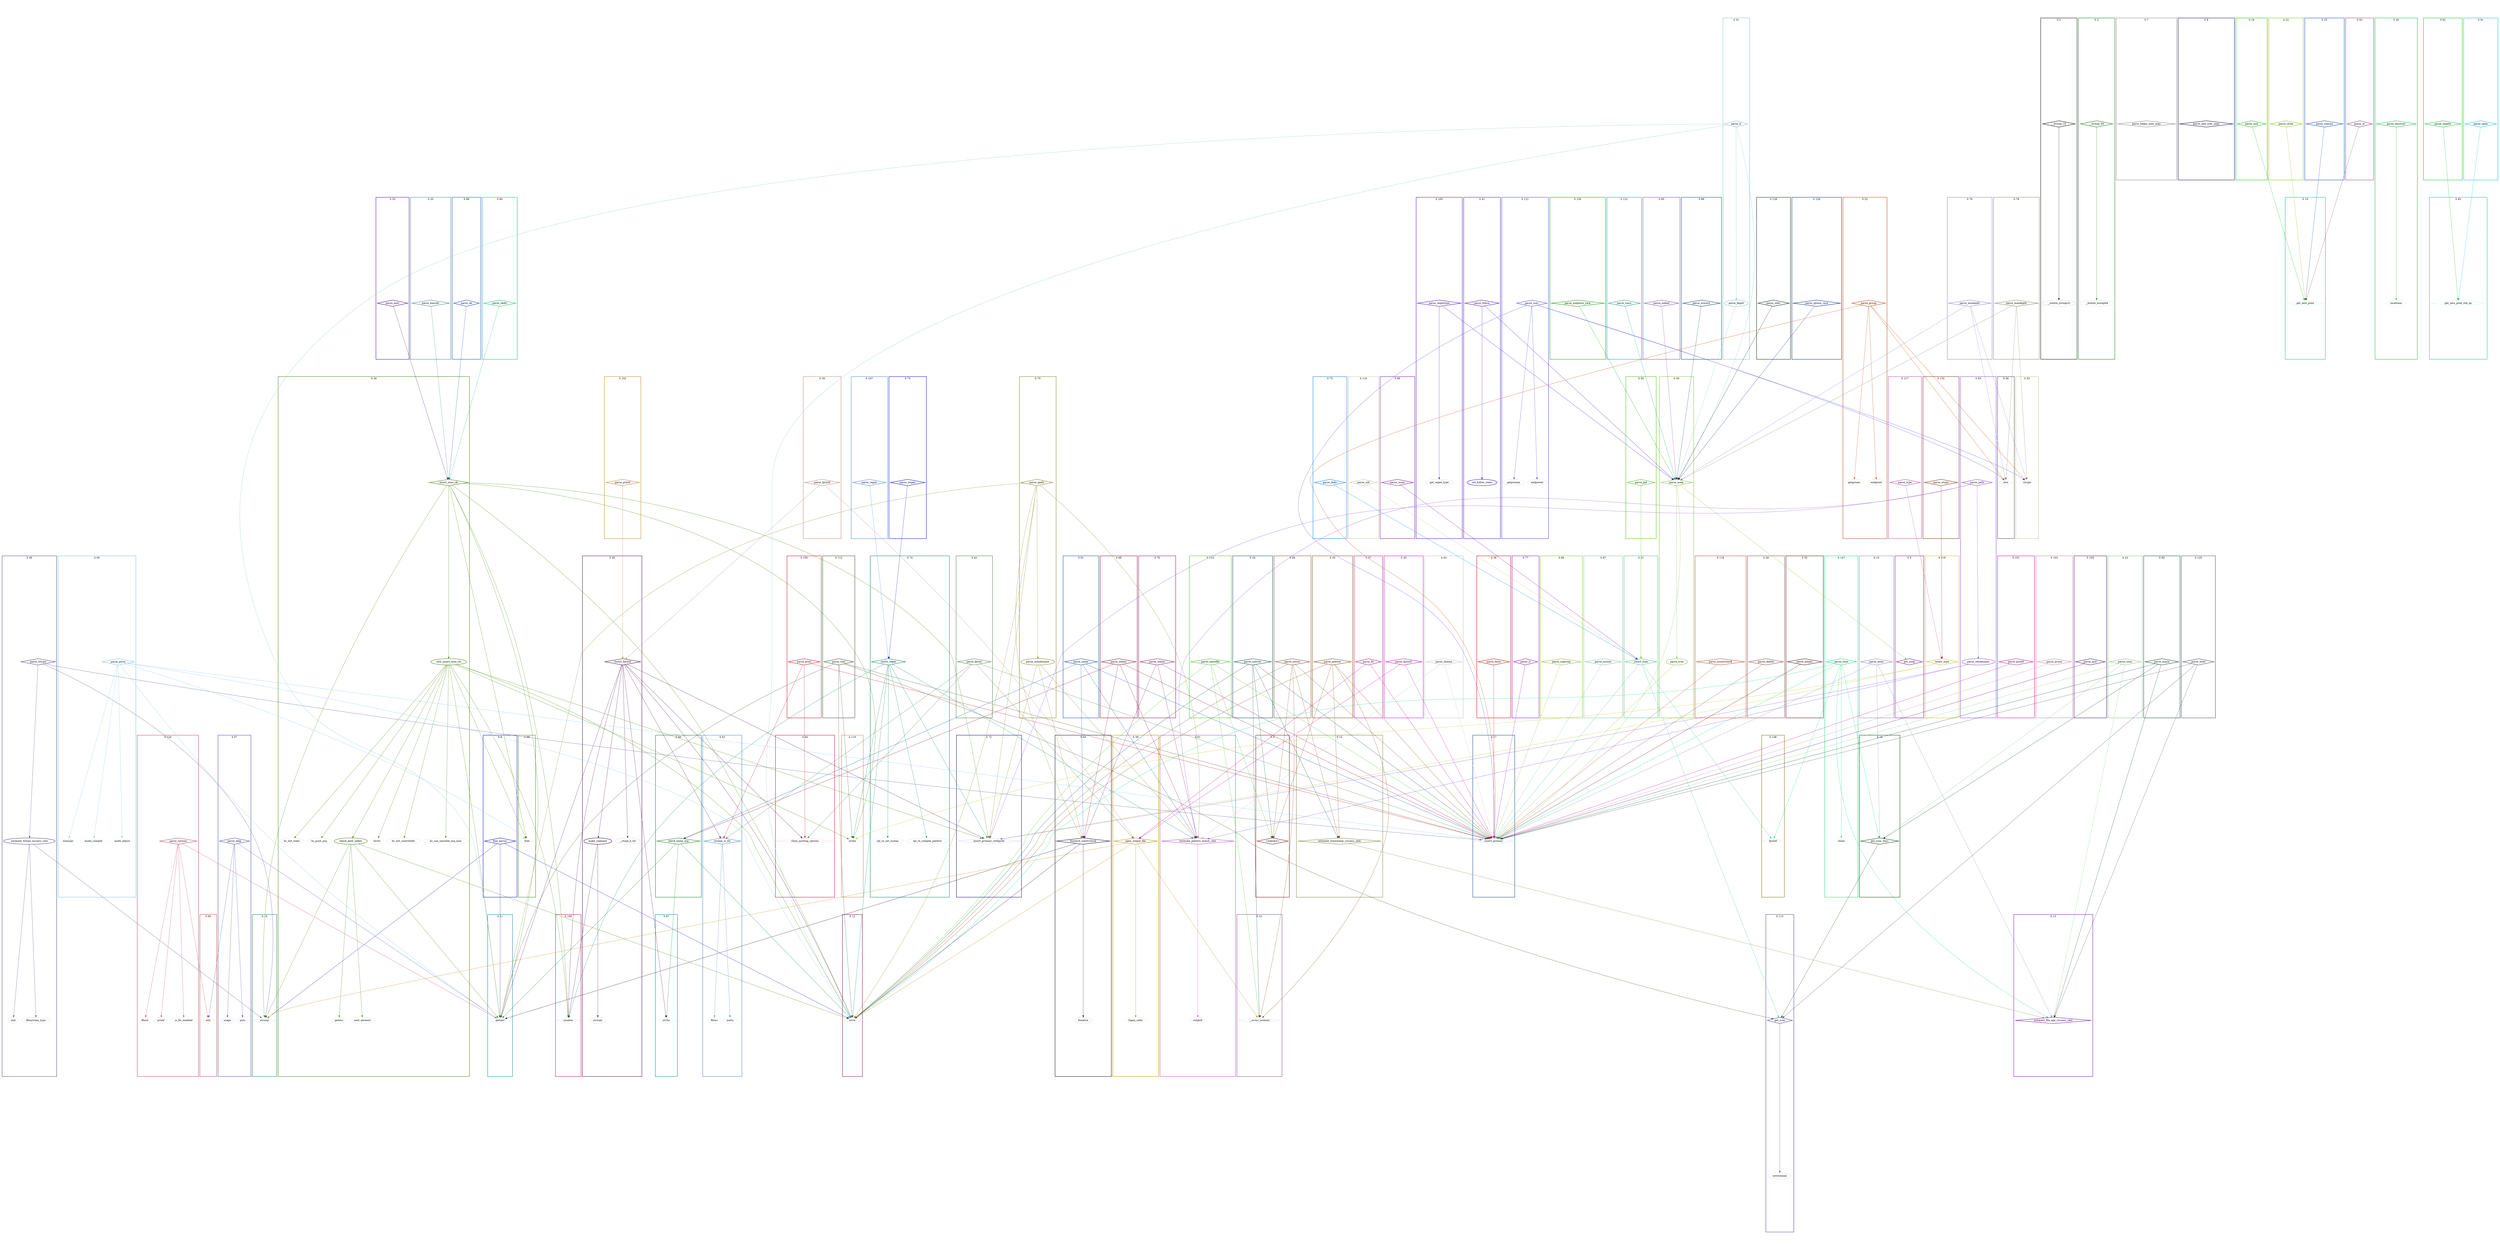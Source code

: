 digraph G {
  ratio=0.500000;
  "UV mode_adjust (97)" [label="mode_adjust", color="#80C0E0", style=dotted];
  "UV __bswap_32 (0)" [shape=diamond, label="__bswap_32", color="#000000",
                       style=bold];
  "UV free (98)" [shape=diamond, label="free", color="#408020", style=dotted];
  "UV __builtin_bswap32 (1)" [label="__builtin_bswap32", color="#000000",
                              style=dotted];
  "UV memcpy (99)" [label="memcpy", color="#80C0E0", style=dotted];
  "UV __bswap_64 (2)" [shape=diamond, label="__bswap_64", color="#008000",
                       style=bold];
  "UV __builtin_bswap64 (3)" [label="__builtin_bswap64", color="#008000",
                              style=dotted];
  "UV parse_print (100)" [shape=diamond, label="parse_print",
                          color="#C00020", style=bold];
  "UV <indirect> (4)" [shape=diamond, label="<indirect>", color="#800000",
                       style=bold];
  "UV parse_print0 (101)" [shape=diamond, label="parse_print0",
                           color="#C000A0", style=bold];
  "UV get_noop (5)" [shape=diamond, label="get_noop", color="#800080",
                     style=bold];
  "UV parse_printf (102)" [shape=diamond, label="parse_printf",
                           color="#C08020", style=bold];
  "UV set_follow_state (6)" [label="set_follow_state", color="#4000C0",
                             style=bold];
  "UV parse_prune (103)" [shape=diamond, label="parse_prune",
                          color="#C080A0", style=bold];
  "UV parse_quit (104)" [shape=diamond, label="parse_quit", color="#400060",
                         style=bold];
  "UV parse_begin_user_args (7)" [shape=diamond,
                                  label="parse_begin_user_args",
                                  color="#808080", style=bold];
  "UV parse_regextype (105)" [shape=diamond, label="parse_regextype",
                              color="#4000E0", style=bold];
  "UV parse_end_user_args (8)" [shape=diamond, label="parse_end_user_args",
                                color="#000040", style=bold];
  "UV get_regex_type (106)" [label="get_regex_type", color="#4000E0",
                             style=dotted];
  "UV find_parser (9)" [shape=diamond, label="find_parser", color="#0000C0",
                        style=bold];
  "UV strcmp (10)" [shape=diamond, label="strcmp", color="#008040",
                    style=dotted];
  "UV parse_regex (107)" [shape=diamond, label="parse_regex",
                          color="#4080E0", style=bold];
  "UV gettext (11)" [shape=diamond, label="gettext", color="#0080C0",
                     style=dotted];
  "UV xmalloc (108)" [shape=diamond, label="xmalloc", color="#C00060",
                      style=dotted];
  "UV error (12)" [shape=diamond, label="error", color="#800040",
                   style=dotted];
  "UV rpl_re_set_syntax (109)" [label="rpl_re_set_syntax", color="#008060",
                                style=dotted];
  "UV strlen (110)" [shape=diamond, label="strlen", color="#C08060",
                     style=dotted];
  "UV estimate_file_age_success_rate (13)" [shape=diamond,
                                            label="estimate_file_age_success_rate",
                                            color="#8000C0", style=bold];
  "UV rpl_re_compile_pattern (111)" [label="rpl_re_compile_pattern",
                                     color="#008060", style=dotted];
  "UV estimate_timestamp_success_rate (14)" [shape=diamond,
                                             label="estimate_timestamp_success_rate",
                                             color="#808040", style=bold];
  "UV parse_size (112)" [shape=diamond, label="parse_size", color="#404020",
                         style=bold];
  "UV parse_amin (15)" [shape=diamond, label="parse_amin", color="#8080C0",
                        style=bold];
  "UV get_num (113)" [shape=diamond, label="get_num", color="#4040A0",
                      style=bold];
  "UV get_num_days (16)" [shape=diamond, label="get_num_days",
                          color="#004000", style=bold];
  "UV insert_primary (17)" [shape=diamond, label="insert_primary",
                            color="#004080", style=dotted];
  "UV parse_samefile (114)" [shape=diamond, label="parse_samefile",
                             color="#40C020", style=bold];
  "UV parse_true (115)" [label="parse_true", color="#80C040", style=bold];
  "UV parse_and (18)" [shape=diamond, label="parse_and", color="#00C000",
                       style=bold];
  "UV get_new_pred (19)" [shape=diamond, label="get_new_pred",
                          color="#00C080", style=dotted];
  "UV parse_accesscheck (116)" [shape=diamond, label="parse_accesscheck",
                                color="#C04020", style=bold];
  "UV parse_type (117)" [shape=diamond, label="parse_type", color="#C040A0",
                         style=bold];
  "UV parse_anewer (20)" [shape=diamond, label="parse_anewer",
                          color="#804000", style=bold];
  "UV __errno_location (21)" [shape=diamond, label="__errno_location",
                              color="#804080", style=dotted];
  "UV insert_type (118)" [shape=diamond, label="insert_type",
                          color="#C0C020", style=bold];
  "UV parse_uid (119)" [shape=diamond, label="parse_uid", color="#C0C0A0",
                        style=bold];
  "UV parse_close (22)" [shape=diamond, label="parse_close", color="#80C000",
                         style=bold];
  "UV parse_used (120)" [shape=diamond, label="parse_used", color="#404060",
                         style=bold];
  "UV parse_cmin (23)" [shape=diamond, label="parse_cmin", color="#80C080",
                        style=bold];
  "UV parse_cnewer (24)" [shape=diamond, label="parse_cnewer",
                          color="#004040", style=bold];
  "UV parse_user (121)" [shape=diamond, label="parse_user", color="#4040E0",
                         style=bold];
  "UV getpwnam (122)" [label="getpwnam", color="#4040E0", style=dotted];
  "UV parse_comma (25)" [shape=diamond, label="parse_comma", color="#0040C0",
                         style=bold];
  "UV endpwent (123)" [label="endpwent", color="#4040E0", style=dotted];
  "UV parse_daystart (26)" [shape=diamond, label="parse_daystart",
                            color="#00C040", style=bold];
  "UV localtime (27)" [label="localtime", color="#00C040", style=dotted];
  "UV parse_version (124)" [shape=diamond, label="parse_version",
                            color="#C04060", style=bold];
  "UV fflush (125)" [label="fflush", color="#C04060", style=dotted];
  "UV parse_delete (28)" [shape=diamond, label="parse_delete",
                          color="#804040", style=bold];
  "UV printf (126)" [label="printf", color="#C04060", style=dotted];
  "UV parse_depth (29)" [label="parse_depth", color="#80C0C0", style=bold];
  "UV parse_noop (30)" [shape=diamond, label="parse_noop", color="#80C040",
                        style=bold];
  "UV is_fts_enabled (127)" [label="is_fts_enabled", color="#C04060",
                             style=dotted];
  "UV parse_d (31)" [shape=diamond, label="parse_d", color="#80C0C0",
                     style=bold];
  "UV parse_xdev (128)" [shape=diamond, label="parse_xdev", color="#002000",
                         style=bold];
  "UV parse_empty (32)" [shape=diamond, label="parse_empty", color="#400000",
                         style=bold];
  "UV parse_ignore_race (129)" [shape=diamond, label="parse_ignore_race",
                                color="#002080", style=bold];
  "UV parse_noignore_race (130)" [shape=diamond, label="parse_noignore_race",
                                  color="#00A000", style=bold];
  "UV parse_exec (33)" [shape=diamond, label="parse_exec", color="#400080",
                        style=bold];
  "UV insert_exec_ok (34)" [shape=diamond, label="insert_exec_ok",
                            color="#408000", style=bold];
  "UV parse_warn (131)" [shape=diamond, label="parse_warn", color="#00A080",
                         style=bold];
  "UV parse_execdir (35)" [shape=diamond, label="parse_execdir",
                           color="#408080", style=bold];
  "UV parse_xtype (132)" [shape=diamond, label="parse_xtype",
                          color="#802000", style=bold];
  "UV fileno (133)" [label="fileno", color="#4080C0", style=dotted];
  "UV parse_false (36)" [shape=diamond, label="parse_false", color="#C00000",
                         style=bold];
  "UV isatty (134)" [label="isatty", color="#4080C0", style=dotted];
  "UV parse_fls (37)" [shape=diamond, label="parse_fls", color="#C00080",
                       style=bold];
  "UV make_segment (135)" [label="make_segment", color="#400040", style=bold];
  "UV open_output_file (38)" [shape=diamond, label="open_output_file",
                              color="#C08000", style=bold];
  "UV __ctype_b_loc (136)" [label="__ctype_b_loc", color="#400040",
                            style=dotted];
  "UV parse_fprintf (39)" [shape=diamond, label="parse_fprintf",
                           color="#C08080", style=bold];
  "UV strncpy (137)" [label="strncpy", color="#400040", style=dotted];
  "UV insert_fprintf (40)" [shape=diamond, label="insert_fprintf",
                            color="#400040", style=bold];
  "UV check_path_safety (138)" [label="check_path_safety", color="#408000",
                                style=bold];
  "UV parse_follow (41)" [shape=diamond, label="parse_follow",
                          color="#4000C0", style=bold];
  "UV getenv (139)" [label="getenv", color="#408000", style=dotted];
  "UV parse_fprint (42)" [shape=diamond, label="parse_fprint",
                          color="#408040", style=bold];
  "UV next_element (140)" [label="next_element", color="#408000",
                           style=dotted];
  "UV stream_is_tty (43)" [shape=diamond, label="stream_is_tty",
                           color="#4080C0", style=bold];
  "UV new_insert_exec_ok (141)" [label="new_insert_exec_ok", color="#408000",
                                 style=bold];
  "UV clone_quoting_options (44)" [shape=diamond,
                                   label="clone_quoting_options",
                                   color="#C00040", style=dotted];
  "UV strstr (142)" [label="strstr", color="#408000", style=dotted];
  "UV parse_fprint0 (45)" [shape=diamond, label="parse_fprint0",
                           color="#C000C0", style=bold];
  "UV bc_init_controlinfo (143)" [label="bc_init_controlinfo",
                                  color="#408000", style=dotted];
  "UV estimate_fstype_success_rate (46)" [label="estimate_fstype_success_rate",
                                          color="#404080", style=bold];
  "UV bc_use_sensible_arg_max (144)" [label="bc_use_sensible_arg_max",
                                      color="#408000", style=dotted];
  "UV stat (47)" [label="stat", color="#404080", style=dotted];
  "UV bc_init_state (145)" [label="bc_init_state", color="#408000",
                            style=dotted];
  "UV filesystem_type (48)" [label="filesystem_type", color="#404080",
                             style=dotted];
  "UV bc_push_arg (146)" [label="bc_push_arg", color="#408000", style=dotted];
  "UV parse_fstype (49)" [shape=diamond, label="parse_fstype",
                          color="#404080", style=bold];
  "UV parse_gid (50)" [shape=diamond, label="parse_gid", color="#40C000",
                       style=bold];
  "UV parse_time (147)" [shape=diamond, label="parse_time", color="#00E080",
                         style=bold];
  "UV fprintf (148)" [shape=diamond, label="fprintf", color="#806000",
                      style=dotted];
  "UV insert_num (51)" [shape=diamond, label="insert_num", color="#40C080",
                        style=bold];
  "UV ctime (149)" [label="ctime", color="#00E080", style=dotted];
  "UV parse_group (52)" [shape=diamond, label="parse_group", color="#C04000",
                         style=bold];
  "UV xstrtoumax (150)" [label="xstrtoumax", color="#4040A0", style=dotted];
  "UV getgrnam (53)" [label="getgrnam", color="#C04000", style=dotted];
  "UV fopen_safer (151)" [label="fopen_safer", color="#C08000", style=dotted];
  "UV endgrent (54)" [label="endgrent", color="#C04000", style=dotted];
  "UV strspn (55)" [shape=diamond, label="strspn", color="#C0C080",
                    style=dotted];
  "UV atoi (56)" [shape=diamond, label="atoi", color="#404040", style=dotted];
  "UV parse_help (57)" [shape=diamond, label="parse_help", color="#4040C0",
                        style=bold];
  "UV usage (58)" [label="usage", color="#4040C0", style=dotted];
  "UV puts (59)" [label="puts", color="#4040C0", style=dotted];
  "UV exit (60)" [shape=diamond, label="exit", color="#C04040", style=dotted];
  "UV estimate_pattern_match_rate (61)" [shape=diamond,
                                         label="estimate_pattern_match_rate",
                                         color="#C040C0", style=bold];
  "UV strpbrk (62)" [label="strpbrk", color="#C040C0", style=dotted];
  "UV parse_ilname (63)" [shape=diamond, label="parse_ilname",
                          color="#C0C0C0", style=bold];
  "UV fnmatch_sanitycheck (64)" [shape=diamond, label="fnmatch_sanitycheck",
                                 color="#000020", style=bold];
  "UV fnmatch (65)" [label="fnmatch", color="#000020", style=dotted];
  "UV check_name_arg (66)" [shape=diamond, label="check_name_arg",
                            color="#008020", style=bold];
  "UV strchr (67)" [shape=diamond, label="strchr", color="#0080A0",
                    style=dotted];
  "UV parse_iname (68)" [shape=diamond, label="parse_iname", color="#800020",
                         style=bold];
  "UV parse_inum (69)" [shape=diamond, label="parse_inum", color="#8000A0",
                        style=bold];
  "UV parse_ipath (70)" [shape=diamond, label="parse_ipath", color="#808020",
                         style=bold];
  "UV parse_iwholename (71)" [label="parse_iwholename", color="#808020",
                              style=bold];
  "UV insert_primary_withpred (72)" [shape=diamond,
                                     label="insert_primary_withpred",
                                     color="#000060", style=dotted];
  "UV parse_iregex (73)" [shape=diamond, label="parse_iregex",
                          color="#0000E0", style=bold];
  "UV insert_regex (74)" [shape=diamond, label="insert_regex",
                          color="#008060", style=bold];
  "UV parse_links (75)" [shape=diamond, label="parse_links", color="#0080E0",
                         style=bold];
  "UV parse_lname (76)" [shape=diamond, label="parse_lname", color="#800060",
                         style=bold];
  "UV parse_ls (77)" [shape=diamond, label="parse_ls", color="#8000E0",
                      style=bold];
  "UV parse_maxdepth (78)" [shape=diamond, label="parse_maxdepth",
                            color="#808060", style=bold];
  "UV parse_mindepth (79)" [shape=diamond, label="parse_mindepth",
                            color="#8080E0", style=bold];
  "UV parse_mmin (80)" [shape=diamond, label="parse_mmin", color="#004020",
                        style=bold];
  "UV parse_name (81)" [shape=diamond, label="parse_name", color="#0040A0",
                        style=bold];
  "UV parse_negate (82)" [shape=diamond, label="parse_negate",
                          color="#00C020", style=bold];
  "UV get_new_pred_chk_op (83)" [shape=diamond, label="get_new_pred_chk_op",
                                 color="#00C0A0", style=dotted];
  "UV parse_newer (84)" [shape=diamond, label="parse_newer", color="#804020",
                         style=bold];
  "UV parse_noleaf (85)" [shape=diamond, label="parse_noleaf",
                          color="#8040A0", style=bold];
  "UV parse_nogroup (86)" [shape=diamond, label="parse_nogroup",
                           color="#80C020", style=bold];
  "UV parse_nouser (87)" [shape=diamond, label="parse_nouser",
                          color="#80C0A0", style=bold];
  "UV parse_nowarn (88)" [shape=diamond, label="parse_nowarn",
                          color="#004060", style=bold];
  "UV parse_ok (89)" [shape=diamond, label="parse_ok", color="#0040E0",
                      style=bold];
  "UV parse_okdir (90)" [shape=diamond, label="parse_okdir", color="#00C060",
                         style=bold];
  "UV parse_open (91)" [shape=diamond, label="parse_open", color="#00C0E0",
                        style=bold];
  "UV parse_or (92)" [shape=diamond, label="parse_or", color="#804060",
                      style=bold];
  "UV parse_path (93)" [shape=diamond, label="parse_path", color="#8040E0",
                        style=bold];
  "UV parse_wholename (94)" [label="parse_wholename", color="#8040E0",
                             style=bold];
  "UV parse_perm (95)" [shape=diamond, label="parse_perm", color="#80C0E0",
                        style=bold];
  "UV mode_compile (96)" [label="mode_compile", color="#80C0E0", style=dotted];
  
  subgraph cluster_93 { label="S 93";
    color="#8040E0";
    style=bold;
    "UV parse_wholename (94)";"UV parse_path (93)"; };
  subgraph cluster_100 { label="S 100";
    color="#C00020";
    style=bold;
    "UV parse_print (100)"; };
  subgraph cluster_95 { label="S 95";
    color="#80C0E0";
    style=bold;
    "UV mode_compile (96)";"UV parse_perm (95)";"UV memcpy (99)";"UV mode_adjust (97)"; };
  subgraph cluster_101 { label="S 101";
    color="#C000A0";
    style=bold;
    "UV parse_print0 (101)"; };
  subgraph cluster_60 { label="S 60";
    color="#C04040";
    style=bold;
    "UV exit (60)"; };
  subgraph cluster_102 { label="S 102";
    color="#C08020";
    style=bold;
    "UV parse_printf (102)"; };
  subgraph cluster_61 { label="S 61";
    color="#C040C0";
    style=bold;
    "UV strpbrk (62)";"UV estimate_pattern_match_rate (61)"; };
  subgraph cluster_103 { label="S 103";
    color="#C080A0";
    style=bold;
    "UV parse_prune (103)"; };
  subgraph cluster_98 { label="S 98";
    color="#408020";
    style=bold;
    "UV free (98)"; };
  subgraph cluster_104 { label="S 104";
    color="#400060";
    style=bold;
    "UV parse_quit (104)"; };
  subgraph cluster_63 { label="S 63";
    color="#C0C0C0";
    style=bold;
    "UV parse_ilname (63)"; };
  subgraph cluster_105 { label="S 105";
    color="#4000E0";
    style=bold;
    "UV get_regex_type (106)";"UV parse_regextype (105)"; };
  subgraph cluster_64 { label="S 64";
    color="#000020";
    style=bold;
    "UV fnmatch (65)";"UV fnmatch_sanitycheck (64)"; };
  subgraph cluster_107 { label="S 107";
    color="#4080E0";
    style=bold;
    "UV parse_regex (107)"; };
  subgraph cluster_66 { label="S 66";
    color="#008020";
    style=bold;
    "UV check_name_arg (66)"; };
  subgraph cluster_108 { label="S 108";
    color="#C00060";
    style=bold;
    "UV xmalloc (108)"; };
  subgraph cluster_30 { label="S 30";
    color="#80C040";
    style=bold;
    "UV parse_noop (30)";"UV parse_true (115)"; };
  subgraph cluster_67 { label="S 67";
    color="#0080A0";
    style=bold;
    "UV strchr (67)"; };
  subgraph cluster_31 { label="S 31";
    color="#80C0C0";
    style=bold;
    "UV parse_d (31)";"UV parse_depth (29)"; };
  subgraph cluster_68 { label="S 68";
    color="#800020";
    style=bold;
    "UV parse_iname (68)"; };
  subgraph cluster_32 { label="S 32";
    color="#400000";
    style=bold;
    "UV parse_empty (32)"; };
  subgraph cluster_69 { label="S 69";
    color="#8000A0";
    style=bold;
    "UV parse_inum (69)"; };
  subgraph cluster_33 { label="S 33";
    color="#400080";
    style=bold;
    "UV parse_exec (33)"; };
  subgraph cluster_34 { label="S 34";
    color="#408000";
    style=bold;
    "UV bc_push_arg (146)";"UV bc_init_state (145)";"UV bc_use_sensible_arg_max (144)";"UV bc_init_controlinfo (143)";"UV strstr (142)";"UV new_insert_exec_ok (141)";"UV next_element (140)";"UV getenv (139)";"UV check_path_safety (138)";"UV insert_exec_ok (34)"; };
  subgraph cluster_35 { label="S 35";
    color="#408080";
    style=bold;
    "UV parse_execdir (35)"; };
  subgraph cluster_36 { label="S 36";
    color="#C00000";
    style=bold;
    "UV parse_false (36)"; };
  subgraph cluster_37 { label="S 37";
    color="#C00080";
    style=bold;
    "UV parse_fls (37)"; };
  subgraph cluster_38 { label="S 38";
    color="#C08000";
    style=bold;
    "UV fopen_safer (151)";"UV open_output_file (38)"; };
  subgraph cluster_39 { label="S 39";
    color="#C08080";
    style=bold;
    "UV parse_fprintf (39)"; };
  subgraph cluster_110 { label="S 110";
    color="#C08060";
    style=bold;
    "UV strlen (110)"; };
  subgraph cluster_147 { label="S 147";
    color="#00E080";
    style=bold;
    "UV ctime (149)";"UV parse_time (147)"; };
  subgraph cluster_70 { label="S 70";
    color="#808020";
    style=bold;
    "UV parse_iwholename (71)";"UV parse_ipath (70)"; };
  subgraph cluster_148 { label="S 148";
    color="#806000";
    style=bold;
    "UV fprintf (148)"; };
  subgraph cluster_112 { label="S 112";
    color="#404020";
    style=bold;
    "UV parse_size (112)"; };
  subgraph cluster_113 { label="S 113";
    color="#4040A0";
    style=bold;
    "UV xstrtoumax (150)";"UV get_num (113)"; };
  subgraph cluster_72 { label="S 72";
    color="#000060";
    style=bold;
    "UV insert_primary_withpred (72)"; };
  subgraph cluster_114 { label="S 114";
    color="#40C020";
    style=bold;
    "UV parse_samefile (114)"; };
  subgraph cluster_73 { label="S 73";
    color="#0000E0";
    style=bold;
    "UV parse_iregex (73)"; };
  subgraph cluster_116 { label="S 116";
    color="#C04020";
    style=bold;
    "UV parse_accesscheck (116)"; };
  subgraph cluster_74 { label="S 74";
    color="#008060";
    style=bold;
    "UV insert_regex (74)";"UV rpl_re_compile_pattern (111)";"UV rpl_re_set_syntax (109)"; };
  subgraph cluster_75 { label="S 75";
    color="#0080E0";
    style=bold;
    "UV parse_links (75)"; };
  subgraph cluster_117 { label="S 117";
    color="#C040A0";
    style=bold;
    "UV parse_type (117)"; };
  subgraph cluster_76 { label="S 76";
    color="#800060";
    style=bold;
    "UV parse_lname (76)"; };
  subgraph cluster_118 { label="S 118";
    color="#C0C020";
    style=bold;
    "UV insert_type (118)"; };
  subgraph cluster_40 { label="S 40";
    color="#400040";
    style=bold;
    "UV insert_fprintf (40)";"UV strncpy (137)";"UV __ctype_b_loc (136)";"UV make_segment (135)"; };
  subgraph cluster_77 { label="S 77";
    color="#8000E0";
    style=bold;
    "UV parse_ls (77)"; };
  subgraph cluster_119 { label="S 119";
    color="#C0C0A0";
    style=bold;
    "UV parse_uid (119)"; };
  subgraph cluster_41 { label="S 41";
    color="#4000C0";
    style=bold;
    "UV parse_follow (41)";"UV set_follow_state (6)"; };
  subgraph cluster_78 { label="S 78";
    color="#808060";
    style=bold;
    "UV parse_maxdepth (78)"; };
  subgraph cluster_42 { label="S 42";
    color="#408040";
    style=bold;
    "UV parse_fprint (42)"; };
  subgraph cluster_79 { label="S 79";
    color="#8080E0";
    style=bold;
    "UV parse_mindepth (79)"; };
  subgraph cluster_43 { label="S 43";
    color="#4080C0";
    style=bold;
    "UV stream_is_tty (43)";"UV isatty (134)";"UV fileno (133)"; };
  subgraph cluster_44 { label="S 44";
    color="#C00040";
    style=bold;
    "UV clone_quoting_options (44)"; };
  subgraph cluster_45 { label="S 45";
    color="#C000C0";
    style=bold;
    "UV parse_fprint0 (45)"; };
  subgraph cluster_10 { label="S 10";
    color="#008040";
    style=bold;
    "UV strcmp (10)"; };
  subgraph cluster_11 { label="S 11";
    color="#0080C0";
    style=bold;
    "UV gettext (11)"; };
  subgraph cluster_12 { label="S 12";
    color="#800040";
    style=bold;
    "UV error (12)"; };
  subgraph cluster_49 { label="S 49";
    color="#404080";
    style=bold;
    "UV parse_fstype (49)";"UV filesystem_type (48)";"UV stat (47)";"UV estimate_fstype_success_rate (46)"; };
  subgraph cluster_13 { label="S 13";
    color="#8000C0";
    style=bold;
    "UV estimate_file_age_success_rate (13)"; };
  subgraph cluster_14 { label="S 14";
    color="#808040";
    style=bold;
    "UV estimate_timestamp_success_rate (14)"; };
  subgraph cluster_120 { label="S 120";
    color="#404060";
    style=bold;
    "UV parse_used (120)"; };
  subgraph cluster_15 { label="S 15";
    color="#8080C0";
    style=bold;
    "UV parse_amin (15)"; };
  subgraph cluster_121 { label="S 121";
    color="#4040E0";
    style=bold;
    "UV endpwent (123)";"UV getpwnam (122)";"UV parse_user (121)"; };
  subgraph cluster_16 { label="S 16";
    color="#004000";
    style=bold;
    "UV get_num_days (16)"; };
  subgraph cluster_80 { label="S 80";
    color="#004020";
    style=bold;
    "UV parse_mmin (80)"; };
  subgraph cluster_17 { label="S 17";
    color="#004080";
    style=bold;
    "UV insert_primary (17)"; };
  subgraph cluster_81 { label="S 81";
    color="#0040A0";
    style=bold;
    "UV parse_name (81)"; };
  subgraph cluster_18 { label="S 18";
    color="#00C000";
    style=bold;
    "UV parse_and (18)"; };
  subgraph cluster_82 { label="S 82";
    color="#00C020";
    style=bold;
    "UV parse_negate (82)"; };
  subgraph cluster_124 { label="S 124";
    color="#C04060";
    style=bold;
    "UV is_fts_enabled (127)";"UV printf (126)";"UV fflush (125)";"UV parse_version (124)"; };
  subgraph cluster_19 { label="S 19";
    color="#00C080";
    style=bold;
    "UV get_new_pred (19)"; };
  subgraph cluster_83 { label="S 83";
    color="#00C0A0";
    style=bold;
    "UV get_new_pred_chk_op (83)"; };
  subgraph cluster_84 { label="S 84";
    color="#804020";
    style=bold;
    "UV parse_newer (84)"; };
  subgraph cluster_85 { label="S 85";
    color="#8040A0";
    style=bold;
    "UV parse_noleaf (85)"; };
  subgraph cluster_86 { label="S 86";
    color="#80C020";
    style=bold;
    "UV parse_nogroup (86)"; };
  subgraph cluster_50 { label="S 50";
    color="#40C000";
    style=bold;
    "UV parse_gid (50)"; };
  subgraph cluster_128 { label="S 128";
    color="#002000";
    style=bold;
    "UV parse_xdev (128)"; };
  subgraph cluster_87 { label="S 87";
    color="#80C0A0";
    style=bold;
    "UV parse_nouser (87)"; };
  subgraph cluster_51 { label="S 51";
    color="#40C080";
    style=bold;
    "UV insert_num (51)"; };
  subgraph cluster_0 { label="S 0";
    color="#000000";
    style=bold;
    "UV __builtin_bswap32 (1)";"UV __bswap_32 (0)"; };
  subgraph cluster_129 { label="S 129";
    color="#002080";
    style=bold;
    "UV parse_ignore_race (129)"; };
  subgraph cluster_88 { label="S 88";
    color="#004060";
    style=bold;
    "UV parse_nowarn (88)"; };
  subgraph cluster_52 { label="S 52";
    color="#C04000";
    style=bold;
    "UV endgrent (54)";"UV getgrnam (53)";"UV parse_group (52)"; };
  subgraph cluster_89 { label="S 89";
    color="#0040E0";
    style=bold;
    "UV parse_ok (89)"; };
  subgraph cluster_2 { label="S 2";
    color="#008000";
    style=bold;
    "UV __builtin_bswap64 (3)";"UV __bswap_64 (2)"; };
  subgraph cluster_55 { label="S 55";
    color="#C0C080";
    style=bold;
    "UV strspn (55)"; };
  subgraph cluster_4 { label="S 4";
    color="#800000";
    style=bold;
    "UV <indirect> (4)"; };
  subgraph cluster_56 { label="S 56";
    color="#404040";
    style=bold;
    "UV atoi (56)"; };
  subgraph cluster_5 { label="S 5";
    color="#800080";
    style=bold;
    "UV get_noop (5)"; };
  subgraph cluster_20 { label="S 20";
    color="#804000";
    style=bold;
    "UV parse_anewer (20)"; };
  subgraph cluster_57 { label="S 57";
    color="#4040C0";
    style=bold;
    "UV puts (59)";"UV usage (58)";"UV parse_help (57)"; };
  subgraph cluster_21 { label="S 21";
    color="#804080";
    style=bold;
    "UV __errno_location (21)"; };
  subgraph cluster_7 { label="S 7";
    color="#808080";
    style=bold;
    "UV parse_begin_user_args (7)"; };
  subgraph cluster_22 { label="S 22";
    color="#80C000";
    style=bold;
    "UV parse_close (22)"; };
  subgraph cluster_8 { label="S 8";
    color="#000040";
    style=bold;
    "UV parse_end_user_args (8)"; };
  subgraph cluster_23 { label="S 23";
    color="#80C080";
    style=bold;
    "UV parse_cmin (23)"; };
  subgraph cluster_9 { label="S 9";
    color="#0000C0";
    style=bold;
    "UV find_parser (9)"; };
  subgraph cluster_24 { label="S 24";
    color="#004040";
    style=bold;
    "UV parse_cnewer (24)"; };
  subgraph cluster_130 { label="S 130";
    color="#00A000";
    style=bold;
    "UV parse_noignore_race (130)"; };
  subgraph cluster_25 { label="S 25";
    color="#0040C0";
    style=bold;
    "UV parse_comma (25)"; };
  subgraph cluster_131 { label="S 131";
    color="#00A080";
    style=bold;
    "UV parse_warn (131)"; };
  subgraph cluster_26 { label="S 26";
    color="#00C040";
    style=bold;
    "UV localtime (27)";"UV parse_daystart (26)"; };
  subgraph cluster_90 { label="S 90";
    color="#00C060";
    style=bold;
    "UV parse_okdir (90)"; };
  subgraph cluster_132 { label="S 132";
    color="#802000";
    style=bold;
    "UV parse_xtype (132)"; };
  subgraph cluster_91 { label="S 91";
    color="#00C0E0";
    style=bold;
    "UV parse_open (91)"; };
  subgraph cluster_28 { label="S 28";
    color="#804040";
    style=bold;
    "UV parse_delete (28)"; };
  subgraph cluster_92 { label="S 92";
    color="#804060";
    style=bold;
    "UV parse_or (92)"; };
  
  "UV __bswap_32 (0)" -> "UV __builtin_bswap32 (1)" [color="#000000"];
  "UV __bswap_64 (2)" -> "UV __builtin_bswap64 (3)" [color="#008000"];
  "UV parse_print (100)" -> "UV insert_primary (17)" [color="#C00020"];
  "UV parse_print (100)" -> "UV stream_is_tty (43)" [color="#C00020"];
  "UV parse_print (100)" -> "UV clone_quoting_options (44)" [color="#C00020"];
  "UV parse_print0 (101)" -> "UV insert_primary (17)" [color="#C000A0"];
  "UV parse_printf (102)" -> "UV insert_fprintf (40)" [color="#C08020"];
  "UV parse_prune (103)" -> "UV insert_primary (17)" [color="#C080A0"];
  "UV parse_quit (104)" -> "UV insert_primary (17)" [color="#400060"];
  "UV parse_regextype (105)" -> "UV parse_noop (30)" [color="#4000E0"];
  "UV parse_regextype (105)" -> "UV get_regex_type (106)" [color="#4000E0"];
  "UV find_parser (9)" -> "UV strcmp (10)" [color="#0000C0"];
  "UV find_parser (9)" -> "UV gettext (11)" [color="#0000C0"];
  "UV find_parser (9)" -> "UV error (12)" [color="#0000C0"];
  "UV parse_regex (107)" -> "UV insert_regex (74)" [color="#4080E0"];
  "UV estimate_timestamp_success_rate (14)" -> "UV estimate_file_age_success_rate (13)" [
  color="#808040"];
  "UV parse_size (112)" -> "UV gettext (11)" [color="#404020"];
  "UV parse_size (112)" -> "UV error (12)" [color="#404020"];
  "UV parse_size (112)" -> "UV insert_primary (17)" [color="#404020"];
  "UV parse_size (112)" -> "UV strlen (110)" [color="#404020"];
  "UV parse_size (112)" -> "UV get_num (113)" [color="#404020"];
  "UV parse_amin (15)" -> "UV estimate_file_age_success_rate (13)" [color="#8080C0"];
  "UV parse_amin (15)" -> "UV get_num_days (16)" [color="#8080C0"];
  "UV parse_amin (15)" -> "UV insert_primary (17)" [color="#8080C0"];
  "UV get_num (113)" -> "UV xstrtoumax (150)" [color="#4040A0"];
  "UV get_num_days (16)" -> "UV get_num (113)" [color="#004000"];
  "UV parse_samefile (114)" -> "UV <indirect> (4)" [color="#40C020"];
  "UV parse_samefile (114)" -> "UV error (12)" [color="#40C020"];
  "UV parse_samefile (114)" -> "UV insert_primary (17)" [color="#40C020"];
  "UV parse_samefile (114)" -> "UV __errno_location (21)" [color="#40C020"];
  "UV parse_true (115)" -> "UV insert_primary (17)" [color="#80C040"];
  "UV parse_and (18)" -> "UV get_new_pred (19)" [color="#00C000"];
  "UV parse_accesscheck (116)" -> "UV insert_primary (17)" [color="#C04020"];
  "UV parse_type (117)" -> "UV insert_type (118)" [color="#C040A0"];
  "UV parse_anewer (20)" -> "UV <indirect> (4)" [color="#804000"];
  "UV parse_anewer (20)" -> "UV error (12)" [color="#804000"];
  "UV parse_anewer (20)" -> "UV estimate_timestamp_success_rate (14)" [
  color="#804000"];
  "UV parse_anewer (20)" -> "UV insert_primary (17)" [color="#804000"];
  "UV parse_anewer (20)" -> "UV __errno_location (21)" [color="#804000"];
  "UV insert_type (118)" -> "UV insert_primary_withpred (72)" [color="#C0C020"];
  "UV insert_type (118)" -> "UV strlen (110)" [color="#C0C020"];
  "UV parse_uid (119)" -> "UV insert_num (51)" [color="#C0C0A0"];
  "UV parse_close (22)" -> "UV get_new_pred (19)" [color="#80C000"];
  "UV parse_used (120)" -> "UV estimate_file_age_success_rate (13)" [
  color="#404060"];
  "UV parse_used (120)" -> "UV insert_primary (17)" [color="#404060"];
  "UV parse_used (120)" -> "UV get_num (113)" [color="#404060"];
  "UV parse_cmin (23)" -> "UV estimate_file_age_success_rate (13)" [color="#80C080"];
  "UV parse_cmin (23)" -> "UV get_num_days (16)" [color="#80C080"];
  "UV parse_cmin (23)" -> "UV insert_primary (17)" [color="#80C080"];
  "UV parse_cnewer (24)" -> "UV <indirect> (4)" [color="#004040"];
  "UV parse_cnewer (24)" -> "UV error (12)" [color="#004040"];
  "UV parse_cnewer (24)" -> "UV estimate_timestamp_success_rate (14)" [
  color="#004040"];
  "UV parse_cnewer (24)" -> "UV insert_primary (17)" [color="#004040"];
  "UV parse_cnewer (24)" -> "UV __errno_location (21)" [color="#004040"];
  "UV parse_user (121)" -> "UV insert_primary (17)" [color="#4040E0"];
  "UV parse_user (121)" -> "UV strspn (55)" [color="#4040E0"];
  "UV parse_user (121)" -> "UV atoi (56)" [color="#4040E0"];
  "UV parse_user (121)" -> "UV getpwnam (122)" [color="#4040E0"];
  "UV parse_user (121)" -> "UV endpwent (123)" [color="#4040E0"];
  "UV parse_comma (25)" -> "UV get_new_pred (19)" [color="#0040C0"];
  "UV parse_daystart (26)" -> "UV localtime (27)" [color="#00C040"];
  "UV parse_version (124)" -> "UV gettext (11)" [color="#C04060"];
  "UV parse_version (124)" -> "UV exit (60)" [color="#C04060"];
  "UV parse_version (124)" -> "UV fflush (125)" [color="#C04060"];
  "UV parse_version (124)" -> "UV printf (126)" [color="#C04060"];
  "UV parse_version (124)" -> "UV is_fts_enabled (127)" [color="#C04060"];
  "UV parse_delete (28)" -> "UV insert_primary (17)" [color="#804040"];
  "UV parse_depth (29)" -> "UV parse_noop (30)" [color="#80C0C0"];
  "UV parse_noop (30)" -> "UV get_noop (5)" [color="#80C040"];
  "UV parse_noop (30)" -> "UV insert_primary (17)" [color="#80C040"];
  "UV parse_noop (30)" -> "UV parse_true (115)" [color="#80C040"];
  "UV parse_d (31)" -> "UV gettext (11)" [color="#80C0C0"];
  "UV parse_d (31)" -> "UV error (12)" [color="#80C0C0"];
  "UV parse_d (31)" -> "UV parse_depth (29)" [color="#80C0C0"];
  "UV parse_d (31)" -> "UV parse_noop (30)" [color="#80C0C0"];
  "UV parse_xdev (128)" -> "UV parse_noop (30)" [color="#002000"];
  "UV parse_empty (32)" -> "UV insert_primary (17)" [color="#400000"];
  "UV parse_ignore_race (129)" -> "UV parse_noop (30)" [color="#002080"];
  "UV parse_noignore_race (130)" -> "UV parse_noop (30)" [color="#00A000"];
  "UV parse_exec (33)" -> "UV insert_exec_ok (34)" [color="#400080"];
  "UV insert_exec_ok (34)" -> "UV strcmp (10)" [color="#408000"];
  "UV insert_exec_ok (34)" -> "UV gettext (11)" [color="#408000"];
  "UV insert_exec_ok (34)" -> "UV error (12)" [color="#408000"];
  "UV insert_exec_ok (34)" -> "UV insert_primary_withpred (72)" [color="#408000"];
  "UV insert_exec_ok (34)" -> "UV free (98)" [color="#408000"];
  "UV insert_exec_ok (34)" -> "UV xmalloc (108)" [color="#408000"];
  "UV insert_exec_ok (34)" -> "UV strlen (110)" [color="#408000"];
  "UV insert_exec_ok (34)" -> "UV new_insert_exec_ok (141)" [color="#408000"];
  "UV parse_warn (131)" -> "UV parse_noop (30)" [color="#00A080"];
  "UV parse_execdir (35)" -> "UV insert_exec_ok (34)" [color="#408080"];
  "UV parse_xtype (132)" -> "UV insert_type (118)" [color="#802000"];
  "UV parse_false (36)" -> "UV insert_primary (17)" [color="#C00000"];
  "UV parse_fls (37)" -> "UV insert_primary (17)" [color="#C00080"];
  "UV parse_fls (37)" -> "UV open_output_file (38)" [color="#C00080"];
  "UV make_segment (135)" -> "UV xmalloc (108)" [color="#400040"];
  "UV make_segment (135)" -> "UV strncpy (137)" [color="#400040"];
  "UV open_output_file (38)" -> "UV strcmp (10)" [color="#C08000"];
  "UV open_output_file (38)" -> "UV error (12)" [color="#C08000"];
  "UV open_output_file (38)" -> "UV __errno_location (21)" [color="#C08000"];
  "UV open_output_file (38)" -> "UV fopen_safer (151)" [color="#C08000"];
  "UV parse_fprintf (39)" -> "UV open_output_file (38)" [color="#C08080"];
  "UV parse_fprintf (39)" -> "UV insert_fprintf (40)" [color="#C08080"];
  "UV insert_fprintf (40)" -> "UV gettext (11)" [color="#400040"];
  "UV insert_fprintf (40)" -> "UV error (12)" [color="#400040"];
  "UV insert_fprintf (40)" -> "UV stream_is_tty (43)" [color="#400040"];
  "UV insert_fprintf (40)" -> "UV clone_quoting_options (44)" [color="#400040"];
  "UV insert_fprintf (40)" -> "UV strchr (67)" [color="#400040"];
  "UV insert_fprintf (40)" -> "UV insert_primary_withpred (72)" [color="#400040"];
  "UV insert_fprintf (40)" -> "UV xmalloc (108)" [color="#400040"];
  "UV insert_fprintf (40)" -> "UV make_segment (135)" [color="#400040"];
  "UV insert_fprintf (40)" -> "UV __ctype_b_loc (136)" [color="#400040"];
  "UV check_path_safety (138)" -> "UV strcmp (10)" [color="#408000"];
  "UV check_path_safety (138)" -> "UV gettext (11)" [color="#408000"];
  "UV check_path_safety (138)" -> "UV error (12)" [color="#408000"];
  "UV check_path_safety (138)" -> "UV getenv (139)" [color="#408000"];
  "UV check_path_safety (138)" -> "UV next_element (140)" [color="#408000"];
  "UV parse_follow (41)" -> "UV set_follow_state (6)" [color="#4000C0"];
  "UV parse_follow (41)" -> "UV parse_noop (30)" [color="#4000C0"];
  "UV parse_fprint (42)" -> "UV insert_primary (17)" [color="#408040"];
  "UV parse_fprint (42)" -> "UV open_output_file (38)" [color="#408040"];
  "UV parse_fprint (42)" -> "UV stream_is_tty (43)" [color="#408040"];
  "UV parse_fprint (42)" -> "UV clone_quoting_options (44)" [color="#408040"];
  "UV stream_is_tty (43)" -> "UV fileno (133)" [color="#4080C0"];
  "UV stream_is_tty (43)" -> "UV isatty (134)" [color="#4080C0"];
  "UV new_insert_exec_ok (141)" -> "UV gettext (11)" [color="#408000"];
  "UV new_insert_exec_ok (141)" -> "UV error (12)" [color="#408000"];
  "UV new_insert_exec_ok (141)" -> "UV insert_primary_withpred (72)" [
  color="#408000"];
  "UV new_insert_exec_ok (141)" -> "UV free (98)" [color="#408000"];
  "UV new_insert_exec_ok (141)" -> "UV xmalloc (108)" [color="#408000"];
  "UV new_insert_exec_ok (141)" -> "UV strlen (110)" [color="#408000"];
  "UV new_insert_exec_ok (141)" -> "UV check_path_safety (138)" [color="#408000"];
  "UV new_insert_exec_ok (141)" -> "UV strstr (142)" [color="#408000"];
  "UV new_insert_exec_ok (141)" -> "UV bc_init_controlinfo (143)" [color="#408000"];
  "UV new_insert_exec_ok (141)" -> "UV bc_use_sensible_arg_max (144)" [
  color="#408000"];
  "UV new_insert_exec_ok (141)" -> "UV bc_init_state (145)" [color="#408000"];
  "UV new_insert_exec_ok (141)" -> "UV bc_push_arg (146)" [color="#408000"];
  "UV parse_fprint0 (45)" -> "UV insert_primary (17)" [color="#C000C0"];
  "UV parse_fprint0 (45)" -> "UV open_output_file (38)" [color="#C000C0"];
  "UV estimate_fstype_success_rate (46)" -> "UV strcmp (10)" [color="#404080"];
  "UV estimate_fstype_success_rate (46)" -> "UV stat (47)" [color="#404080"];
  "UV estimate_fstype_success_rate (46)" -> "UV filesystem_type (48)" [
  color="#404080"];
  "UV parse_fstype (49)" -> "UV strcmp (10)" [color="#404080"];
  "UV parse_fstype (49)" -> "UV insert_primary (17)" [color="#404080"];
  "UV parse_fstype (49)" -> "UV estimate_fstype_success_rate (46)" [color="#404080"];
  "UV parse_gid (50)" -> "UV insert_num (51)" [color="#40C000"];
  "UV parse_time (147)" -> "UV error (12)" [color="#00E080"];
  "UV parse_time (147)" -> "UV estimate_file_age_success_rate (13)" [
  color="#00E080"];
  "UV parse_time (147)" -> "UV get_num_days (16)" [color="#00E080"];
  "UV parse_time (147)" -> "UV insert_primary (17)" [color="#00E080"];
  "UV parse_time (147)" -> "UV fprintf (148)" [color="#00E080"];
  "UV parse_time (147)" -> "UV ctime (149)" [color="#00E080"];
  "UV insert_num (51)" -> "UV insert_primary (17)" [color="#40C080"];
  "UV insert_num (51)" -> "UV get_num (113)" [color="#40C080"];
  "UV insert_num (51)" -> "UV fprintf (148)" [color="#40C080"];
  "UV parse_group (52)" -> "UV insert_primary (17)" [color="#C04000"];
  "UV parse_group (52)" -> "UV getgrnam (53)" [color="#C04000"];
  "UV parse_group (52)" -> "UV endgrent (54)" [color="#C04000"];
  "UV parse_group (52)" -> "UV strspn (55)" [color="#C04000"];
  "UV parse_group (52)" -> "UV atoi (56)" [color="#C04000"];
  "UV parse_help (57)" -> "UV gettext (11)" [color="#4040C0"];
  "UV parse_help (57)" -> "UV usage (58)" [color="#4040C0"];
  "UV parse_help (57)" -> "UV puts (59)" [color="#4040C0"];
  "UV parse_help (57)" -> "UV exit (60)" [color="#4040C0"];
  "UV estimate_pattern_match_rate (61)" -> "UV strpbrk (62)" [color="#C040C0"];
  "UV parse_ilname (63)" -> "UV insert_primary (17)" [color="#C0C0C0"];
  "UV parse_ilname (63)" -> "UV estimate_pattern_match_rate (61)" [color="#C0C0C0"];
  "UV fnmatch_sanitycheck (64)" -> "UV gettext (11)" [color="#000020"];
  "UV fnmatch_sanitycheck (64)" -> "UV error (12)" [color="#000020"];
  "UV fnmatch_sanitycheck (64)" -> "UV fnmatch (65)" [color="#000020"];
  "UV check_name_arg (66)" -> "UV gettext (11)" [color="#008020"];
  "UV check_name_arg (66)" -> "UV error (12)" [color="#008020"];
  "UV check_name_arg (66)" -> "UV strchr (67)" [color="#008020"];
  "UV parse_iname (68)" -> "UV insert_primary (17)" [color="#800020"];
  "UV parse_iname (68)" -> "UV estimate_pattern_match_rate (61)" [color="#800020"];
  "UV parse_iname (68)" -> "UV fnmatch_sanitycheck (64)" [color="#800020"];
  "UV parse_iname (68)" -> "UV check_name_arg (66)" [color="#800020"];
  "UV parse_inum (69)" -> "UV insert_num (51)" [color="#8000A0"];
  "UV parse_ipath (70)" -> "UV gettext (11)" [color="#808020"];
  "UV parse_ipath (70)" -> "UV error (12)" [color="#808020"];
  "UV parse_ipath (70)" -> "UV estimate_pattern_match_rate (61)" [color="#808020"];
  "UV parse_ipath (70)" -> "UV fnmatch_sanitycheck (64)" [color="#808020"];
  "UV parse_ipath (70)" -> "UV parse_iwholename (71)" [color="#808020"];
  "UV parse_ipath (70)" -> "UV insert_primary_withpred (72)" [color="#808020"];
  "UV parse_iwholename (71)" -> "UV estimate_pattern_match_rate (61)" [
  color="#808020"];
  "UV parse_iwholename (71)" -> "UV fnmatch_sanitycheck (64)" [color="#808020"];
  "UV parse_iwholename (71)" -> "UV insert_primary_withpred (72)" [color="#808020"];
  "UV parse_iregex (73)" -> "UV insert_regex (74)" [color="#0000E0"];
  "UV insert_regex (74)" -> "UV error (12)" [color="#008060"];
  "UV insert_regex (74)" -> "UV estimate_pattern_match_rate (61)" [color="#008060"];
  "UV insert_regex (74)" -> "UV insert_primary_withpred (72)" [color="#008060"];
  "UV insert_regex (74)" -> "UV xmalloc (108)" [color="#008060"];
  "UV insert_regex (74)" -> "UV rpl_re_set_syntax (109)" [color="#008060"];
  "UV insert_regex (74)" -> "UV strlen (110)" [color="#008060"];
  "UV insert_regex (74)" -> "UV rpl_re_compile_pattern (111)" [color="#008060"];
  "UV parse_links (75)" -> "UV insert_num (51)" [color="#0080E0"];
  "UV parse_lname (76)" -> "UV insert_primary (17)" [color="#800060"];
  "UV parse_lname (76)" -> "UV estimate_pattern_match_rate (61)" [color="#800060"];
  "UV parse_lname (76)" -> "UV fnmatch_sanitycheck (64)" [color="#800060"];
  "UV parse_ls (77)" -> "UV insert_primary (17)" [color="#8000E0"];
  "UV parse_maxdepth (78)" -> "UV parse_noop (30)" [color="#808060"];
  "UV parse_maxdepth (78)" -> "UV strspn (55)" [color="#808060"];
  "UV parse_maxdepth (78)" -> "UV atoi (56)" [color="#808060"];
  "UV parse_mindepth (79)" -> "UV parse_noop (30)" [color="#8080E0"];
  "UV parse_mindepth (79)" -> "UV strspn (55)" [color="#8080E0"];
  "UV parse_mindepth (79)" -> "UV atoi (56)" [color="#8080E0"];
  "UV parse_mmin (80)" -> "UV estimate_file_age_success_rate (13)" [color="#004020"];
  "UV parse_mmin (80)" -> "UV get_num_days (16)" [color="#004020"];
  "UV parse_mmin (80)" -> "UV insert_primary (17)" [color="#004020"];
  "UV parse_name (81)" -> "UV insert_primary (17)" [color="#0040A0"];
  "UV parse_name (81)" -> "UV estimate_pattern_match_rate (61)" [color="#0040A0"];
  "UV parse_name (81)" -> "UV fnmatch_sanitycheck (64)" [color="#0040A0"];
  "UV parse_name (81)" -> "UV check_name_arg (66)" [color="#0040A0"];
  "UV parse_negate (82)" -> "UV get_new_pred_chk_op (83)" [color="#00C020"];
  "UV parse_newer (84)" -> "UV <indirect> (4)" [color="#804020"];
  "UV parse_newer (84)" -> "UV error (12)" [color="#804020"];
  "UV parse_newer (84)" -> "UV estimate_timestamp_success_rate (14)" [
  color="#804020"];
  "UV parse_newer (84)" -> "UV insert_primary (17)" [color="#804020"];
  "UV parse_newer (84)" -> "UV __errno_location (21)" [color="#804020"];
  "UV parse_noleaf (85)" -> "UV parse_noop (30)" [color="#8040A0"];
  "UV parse_nogroup (86)" -> "UV insert_primary (17)" [color="#80C020"];
  "UV parse_nouser (87)" -> "UV insert_primary (17)" [color="#80C0A0"];
  "UV parse_nowarn (88)" -> "UV parse_noop (30)" [color="#004060"];
  "UV parse_ok (89)" -> "UV insert_exec_ok (34)" [color="#0040E0"];
  "UV parse_okdir (90)" -> "UV insert_exec_ok (34)" [color="#00C060"];
  "UV parse_open (91)" -> "UV get_new_pred_chk_op (83)" [color="#00C0E0"];
  "UV parse_or (92)" -> "UV get_new_pred (19)" [color="#804060"];
  "UV parse_path (93)" -> "UV estimate_pattern_match_rate (61)" [color="#8040E0"];
  "UV parse_path (93)" -> "UV insert_primary_withpred (72)" [color="#8040E0"];
  "UV parse_path (93)" -> "UV parse_wholename (94)" [color="#8040E0"];
  "UV parse_wholename (94)" -> "UV estimate_pattern_match_rate (61)" [
  color="#8040E0"];
  "UV parse_wholename (94)" -> "UV insert_primary_withpred (72)" [color="#8040E0"];
  "UV parse_perm (95)" -> "UV gettext (11)" [color="#80C0E0"];
  "UV parse_perm (95)" -> "UV error (12)" [color="#80C0E0"];
  "UV parse_perm (95)" -> "UV insert_primary (17)" [color="#80C0E0"];
  "UV parse_perm (95)" -> "UV mode_compile (96)" [color="#80C0E0"];
  "UV parse_perm (95)" -> "UV mode_adjust (97)" [color="#80C0E0"];
  "UV parse_perm (95)" -> "UV free (98)" [color="#80C0E0"];
  "UV parse_perm (95)" -> "UV memcpy (99)" [color="#80C0E0"];
  
  }